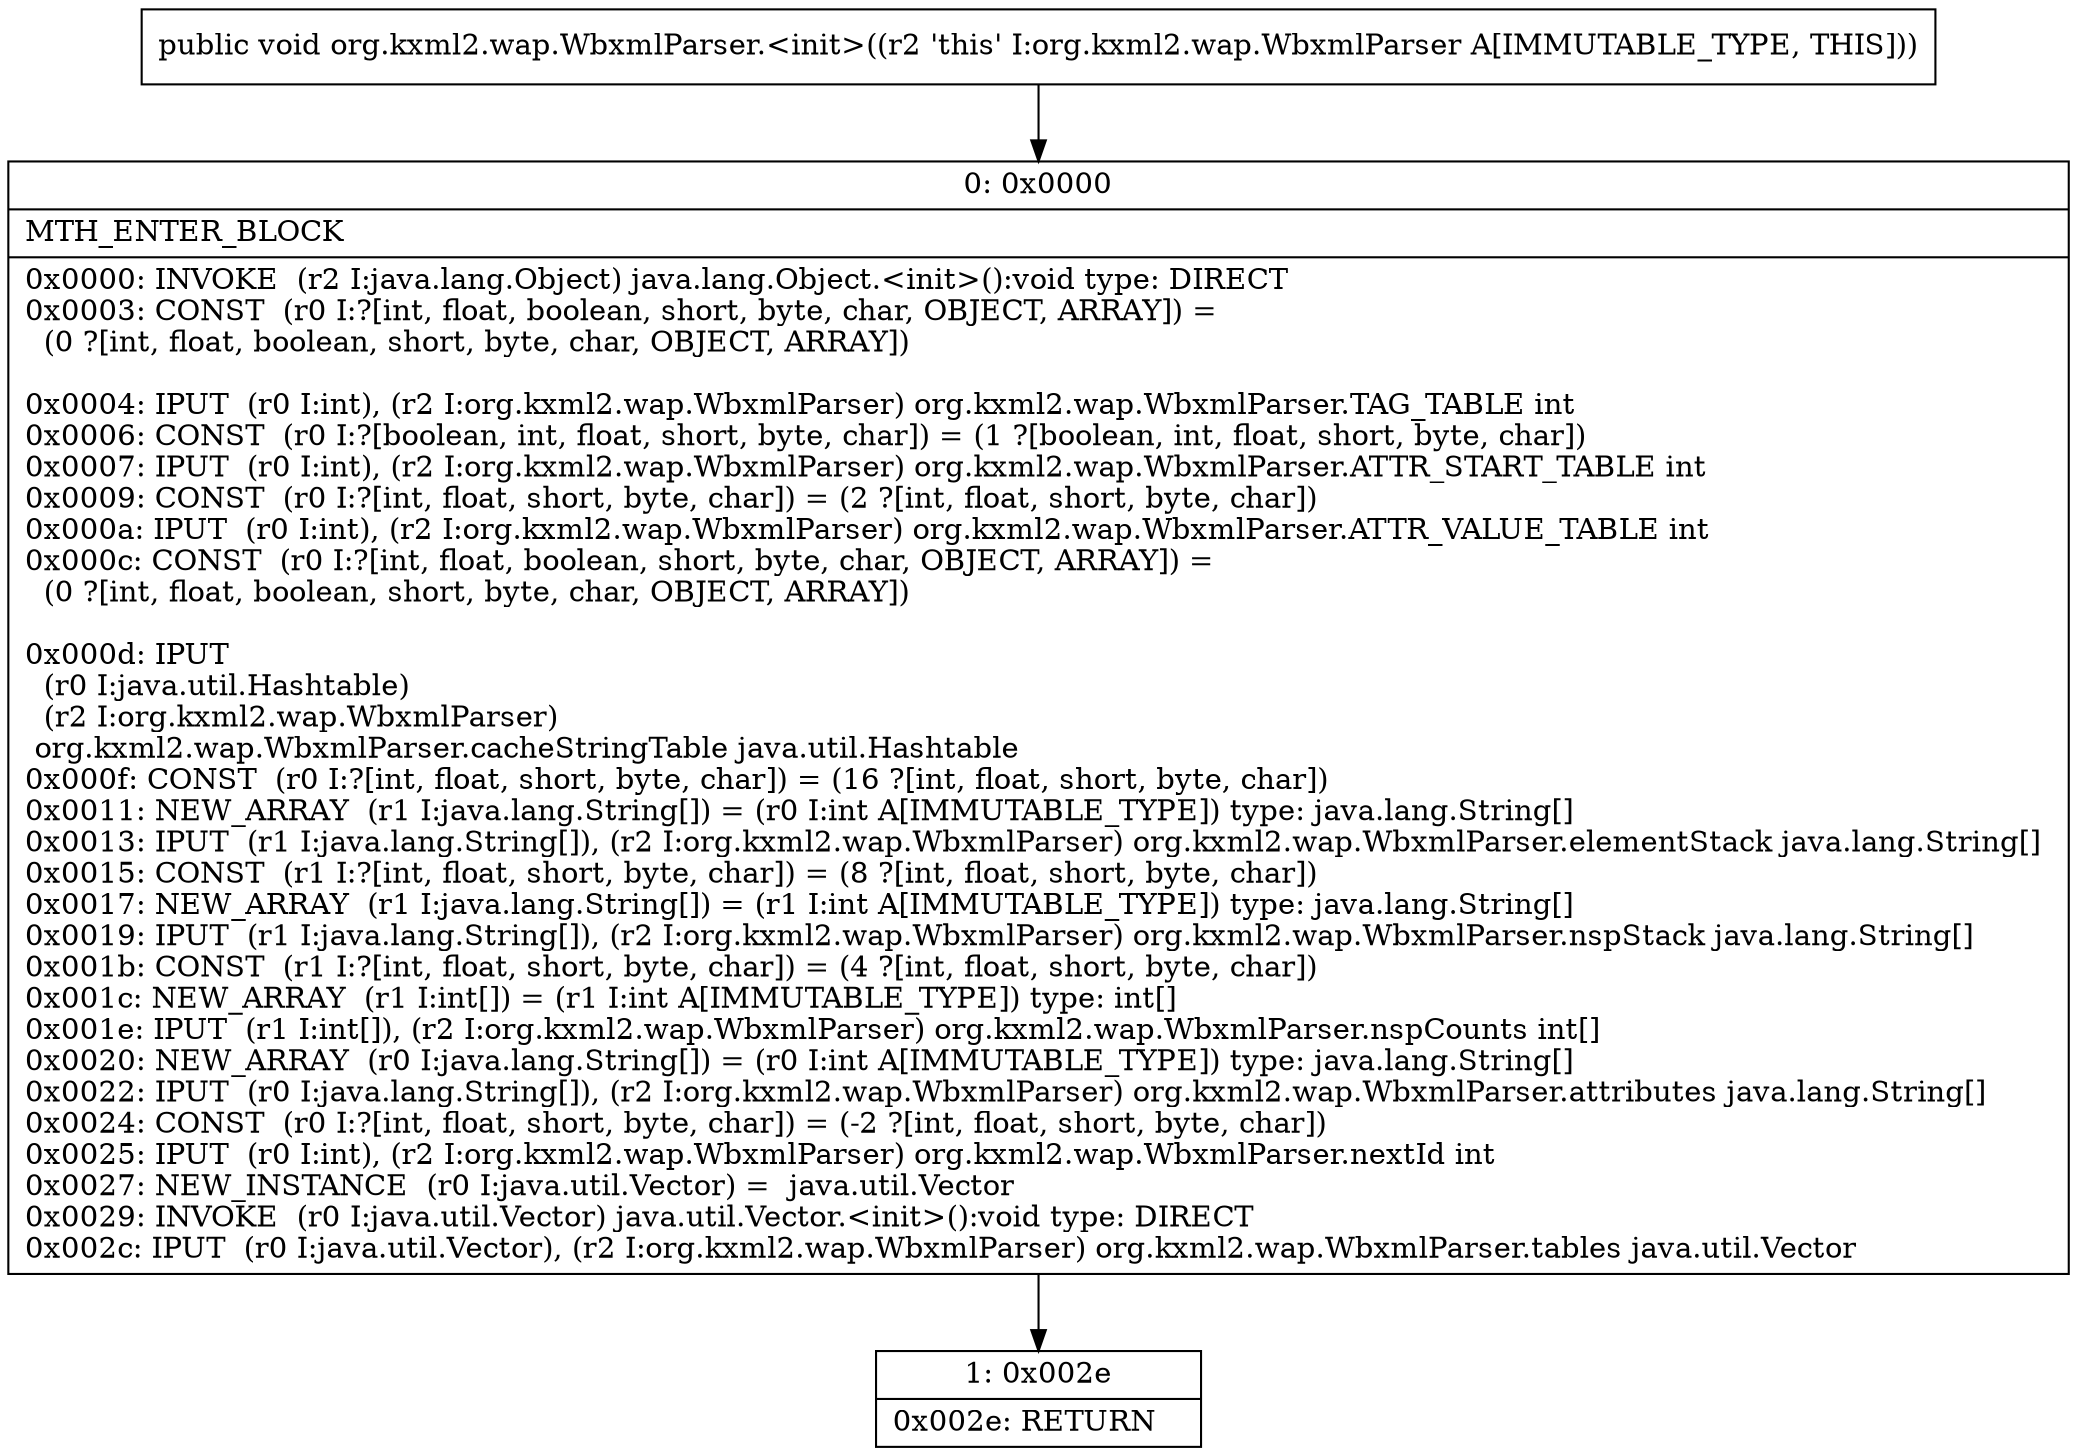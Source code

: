 digraph "CFG fororg.kxml2.wap.WbxmlParser.\<init\>()V" {
Node_0 [shape=record,label="{0\:\ 0x0000|MTH_ENTER_BLOCK\l|0x0000: INVOKE  (r2 I:java.lang.Object) java.lang.Object.\<init\>():void type: DIRECT \l0x0003: CONST  (r0 I:?[int, float, boolean, short, byte, char, OBJECT, ARRAY]) = \l  (0 ?[int, float, boolean, short, byte, char, OBJECT, ARRAY])\l \l0x0004: IPUT  (r0 I:int), (r2 I:org.kxml2.wap.WbxmlParser) org.kxml2.wap.WbxmlParser.TAG_TABLE int \l0x0006: CONST  (r0 I:?[boolean, int, float, short, byte, char]) = (1 ?[boolean, int, float, short, byte, char]) \l0x0007: IPUT  (r0 I:int), (r2 I:org.kxml2.wap.WbxmlParser) org.kxml2.wap.WbxmlParser.ATTR_START_TABLE int \l0x0009: CONST  (r0 I:?[int, float, short, byte, char]) = (2 ?[int, float, short, byte, char]) \l0x000a: IPUT  (r0 I:int), (r2 I:org.kxml2.wap.WbxmlParser) org.kxml2.wap.WbxmlParser.ATTR_VALUE_TABLE int \l0x000c: CONST  (r0 I:?[int, float, boolean, short, byte, char, OBJECT, ARRAY]) = \l  (0 ?[int, float, boolean, short, byte, char, OBJECT, ARRAY])\l \l0x000d: IPUT  \l  (r0 I:java.util.Hashtable)\l  (r2 I:org.kxml2.wap.WbxmlParser)\l org.kxml2.wap.WbxmlParser.cacheStringTable java.util.Hashtable \l0x000f: CONST  (r0 I:?[int, float, short, byte, char]) = (16 ?[int, float, short, byte, char]) \l0x0011: NEW_ARRAY  (r1 I:java.lang.String[]) = (r0 I:int A[IMMUTABLE_TYPE]) type: java.lang.String[] \l0x0013: IPUT  (r1 I:java.lang.String[]), (r2 I:org.kxml2.wap.WbxmlParser) org.kxml2.wap.WbxmlParser.elementStack java.lang.String[] \l0x0015: CONST  (r1 I:?[int, float, short, byte, char]) = (8 ?[int, float, short, byte, char]) \l0x0017: NEW_ARRAY  (r1 I:java.lang.String[]) = (r1 I:int A[IMMUTABLE_TYPE]) type: java.lang.String[] \l0x0019: IPUT  (r1 I:java.lang.String[]), (r2 I:org.kxml2.wap.WbxmlParser) org.kxml2.wap.WbxmlParser.nspStack java.lang.String[] \l0x001b: CONST  (r1 I:?[int, float, short, byte, char]) = (4 ?[int, float, short, byte, char]) \l0x001c: NEW_ARRAY  (r1 I:int[]) = (r1 I:int A[IMMUTABLE_TYPE]) type: int[] \l0x001e: IPUT  (r1 I:int[]), (r2 I:org.kxml2.wap.WbxmlParser) org.kxml2.wap.WbxmlParser.nspCounts int[] \l0x0020: NEW_ARRAY  (r0 I:java.lang.String[]) = (r0 I:int A[IMMUTABLE_TYPE]) type: java.lang.String[] \l0x0022: IPUT  (r0 I:java.lang.String[]), (r2 I:org.kxml2.wap.WbxmlParser) org.kxml2.wap.WbxmlParser.attributes java.lang.String[] \l0x0024: CONST  (r0 I:?[int, float, short, byte, char]) = (\-2 ?[int, float, short, byte, char]) \l0x0025: IPUT  (r0 I:int), (r2 I:org.kxml2.wap.WbxmlParser) org.kxml2.wap.WbxmlParser.nextId int \l0x0027: NEW_INSTANCE  (r0 I:java.util.Vector) =  java.util.Vector \l0x0029: INVOKE  (r0 I:java.util.Vector) java.util.Vector.\<init\>():void type: DIRECT \l0x002c: IPUT  (r0 I:java.util.Vector), (r2 I:org.kxml2.wap.WbxmlParser) org.kxml2.wap.WbxmlParser.tables java.util.Vector \l}"];
Node_1 [shape=record,label="{1\:\ 0x002e|0x002e: RETURN   \l}"];
MethodNode[shape=record,label="{public void org.kxml2.wap.WbxmlParser.\<init\>((r2 'this' I:org.kxml2.wap.WbxmlParser A[IMMUTABLE_TYPE, THIS])) }"];
MethodNode -> Node_0;
Node_0 -> Node_1;
}

